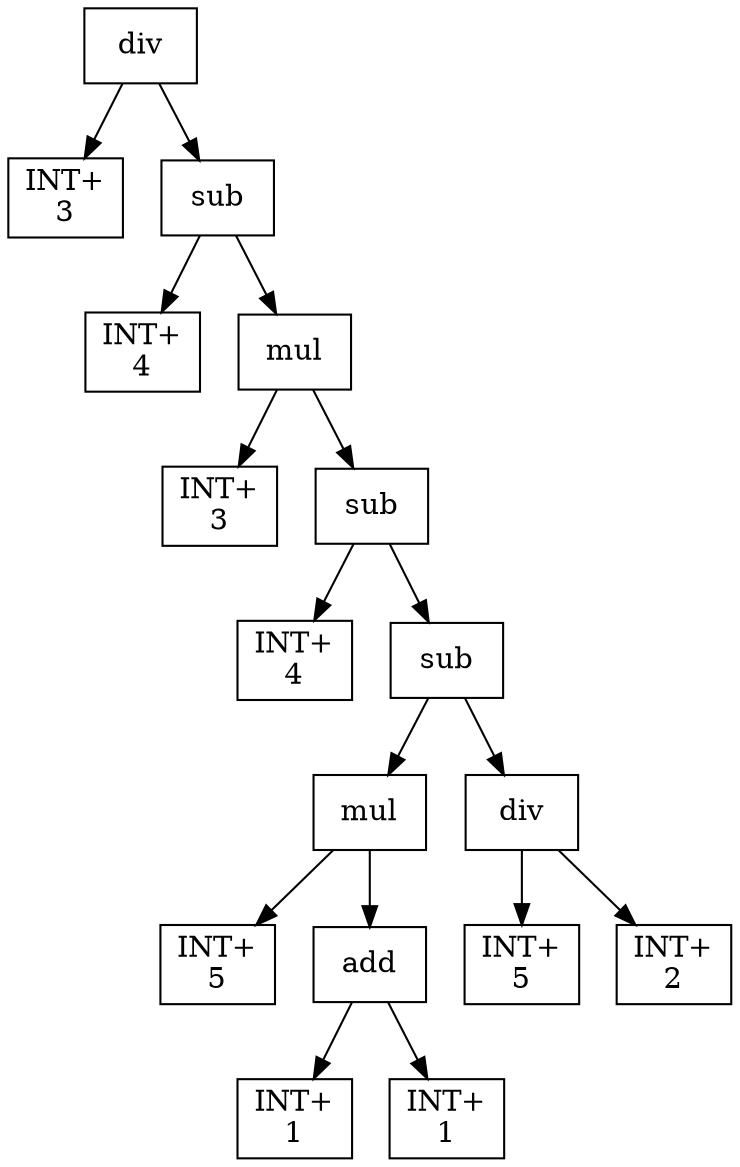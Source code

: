 digraph expr {
  node [shape=box];
  n1 [label="div"];
  n2 [label="INT+\n3"];
  n3 [label="sub"];
  n4 [label="INT+\n4"];
  n5 [label="mul"];
  n6 [label="INT+\n3"];
  n7 [label="sub"];
  n8 [label="INT+\n4"];
  n9 [label="sub"];
  n10 [label="mul"];
  n11 [label="INT+\n5"];
  n12 [label="add"];
  n13 [label="INT+\n1"];
  n14 [label="INT+\n1"];
  n12 -> n13;
  n12 -> n14;
  n10 -> n11;
  n10 -> n12;
  n15 [label="div"];
  n16 [label="INT+\n5"];
  n17 [label="INT+\n2"];
  n15 -> n16;
  n15 -> n17;
  n9 -> n10;
  n9 -> n15;
  n7 -> n8;
  n7 -> n9;
  n5 -> n6;
  n5 -> n7;
  n3 -> n4;
  n3 -> n5;
  n1 -> n2;
  n1 -> n3;
}